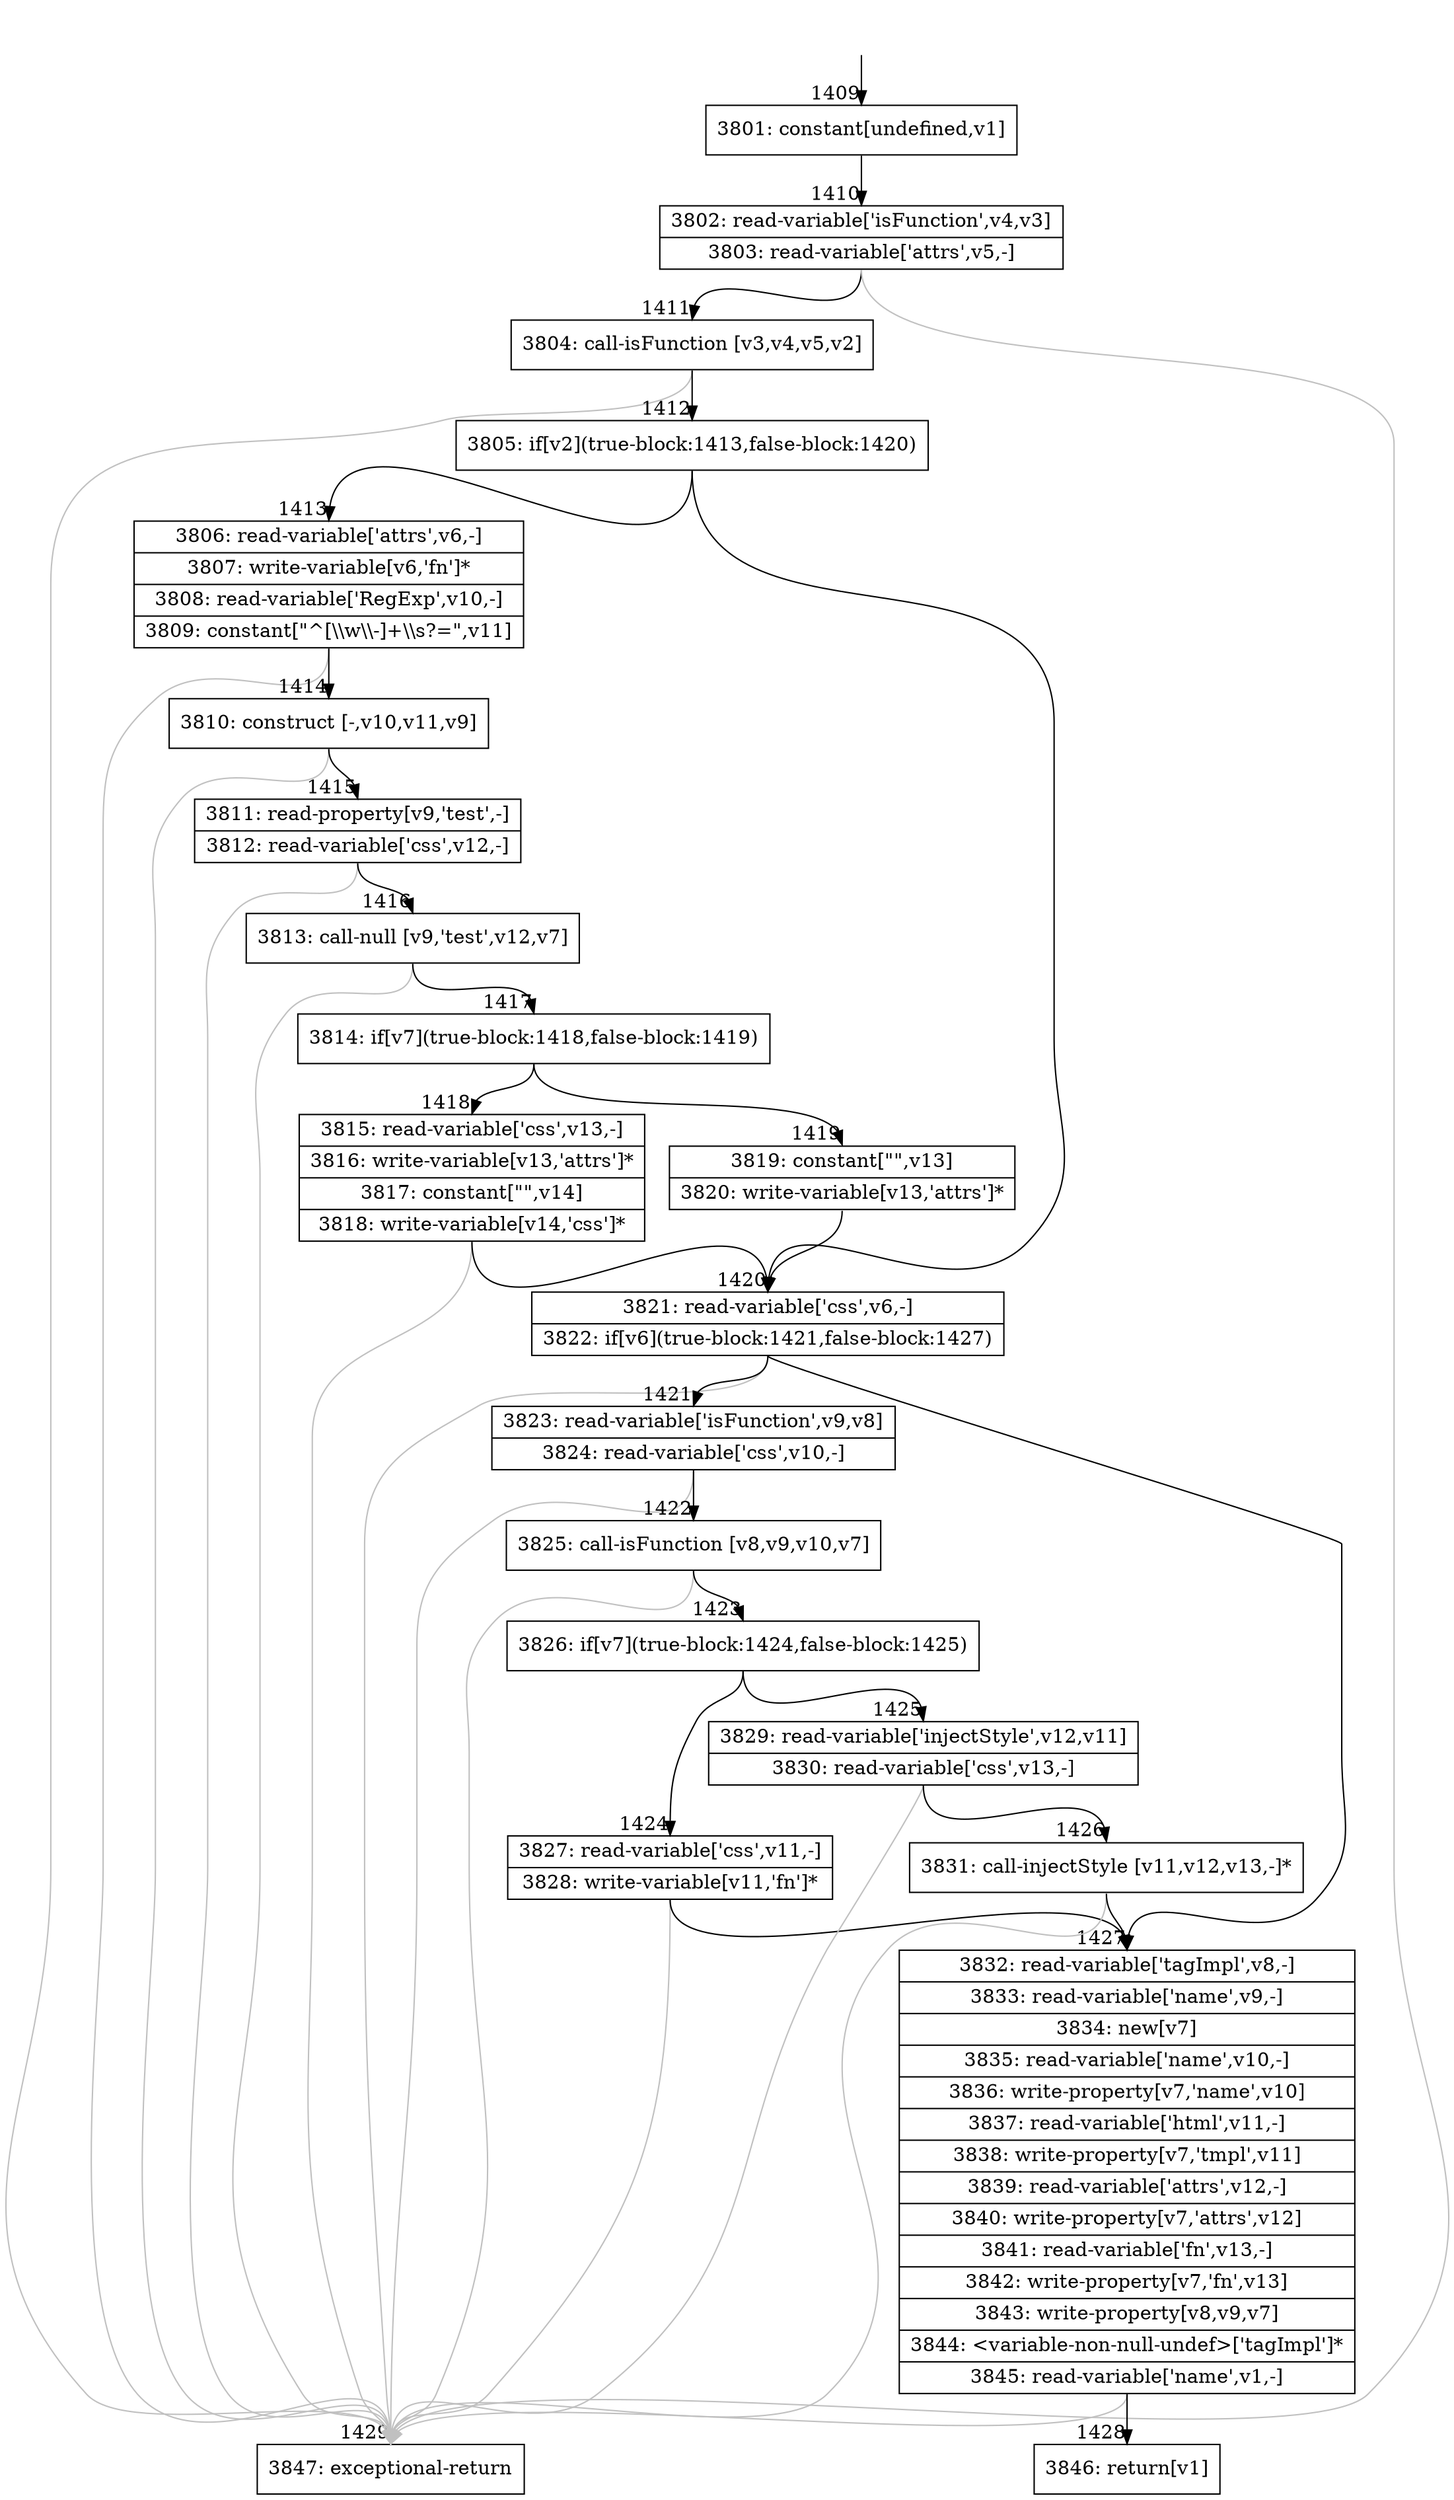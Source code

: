 digraph {
rankdir="TD"
BB_entry103[shape=none,label=""];
BB_entry103 -> BB1409 [tailport=s, headport=n, headlabel="    1409"]
BB1409 [shape=record label="{3801: constant[undefined,v1]}" ] 
BB1409 -> BB1410 [tailport=s, headport=n, headlabel="      1410"]
BB1410 [shape=record label="{3802: read-variable['isFunction',v4,v3]|3803: read-variable['attrs',v5,-]}" ] 
BB1410 -> BB1411 [tailport=s, headport=n, headlabel="      1411"]
BB1410 -> BB1429 [tailport=s, headport=n, color=gray, headlabel="      1429"]
BB1411 [shape=record label="{3804: call-isFunction [v3,v4,v5,v2]}" ] 
BB1411 -> BB1412 [tailport=s, headport=n, headlabel="      1412"]
BB1411 -> BB1429 [tailport=s, headport=n, color=gray]
BB1412 [shape=record label="{3805: if[v2](true-block:1413,false-block:1420)}" ] 
BB1412 -> BB1413 [tailport=s, headport=n, headlabel="      1413"]
BB1412 -> BB1420 [tailport=s, headport=n, headlabel="      1420"]
BB1413 [shape=record label="{3806: read-variable['attrs',v6,-]|3807: write-variable[v6,'fn']*|3808: read-variable['RegExp',v10,-]|3809: constant[\"^[\\\\w\\\\-]+\\\\s?=\",v11]}" ] 
BB1413 -> BB1414 [tailport=s, headport=n, headlabel="      1414"]
BB1413 -> BB1429 [tailport=s, headport=n, color=gray]
BB1414 [shape=record label="{3810: construct [-,v10,v11,v9]}" ] 
BB1414 -> BB1415 [tailport=s, headport=n, headlabel="      1415"]
BB1414 -> BB1429 [tailport=s, headport=n, color=gray]
BB1415 [shape=record label="{3811: read-property[v9,'test',-]|3812: read-variable['css',v12,-]}" ] 
BB1415 -> BB1416 [tailport=s, headport=n, headlabel="      1416"]
BB1415 -> BB1429 [tailport=s, headport=n, color=gray]
BB1416 [shape=record label="{3813: call-null [v9,'test',v12,v7]}" ] 
BB1416 -> BB1417 [tailport=s, headport=n, headlabel="      1417"]
BB1416 -> BB1429 [tailport=s, headport=n, color=gray]
BB1417 [shape=record label="{3814: if[v7](true-block:1418,false-block:1419)}" ] 
BB1417 -> BB1418 [tailport=s, headport=n, headlabel="      1418"]
BB1417 -> BB1419 [tailport=s, headport=n, headlabel="      1419"]
BB1418 [shape=record label="{3815: read-variable['css',v13,-]|3816: write-variable[v13,'attrs']*|3817: constant[\"\",v14]|3818: write-variable[v14,'css']*}" ] 
BB1418 -> BB1420 [tailport=s, headport=n]
BB1418 -> BB1429 [tailport=s, headport=n, color=gray]
BB1419 [shape=record label="{3819: constant[\"\",v13]|3820: write-variable[v13,'attrs']*}" ] 
BB1419 -> BB1420 [tailport=s, headport=n]
BB1420 [shape=record label="{3821: read-variable['css',v6,-]|3822: if[v6](true-block:1421,false-block:1427)}" ] 
BB1420 -> BB1421 [tailport=s, headport=n, headlabel="      1421"]
BB1420 -> BB1427 [tailport=s, headport=n, headlabel="      1427"]
BB1420 -> BB1429 [tailport=s, headport=n, color=gray]
BB1421 [shape=record label="{3823: read-variable['isFunction',v9,v8]|3824: read-variable['css',v10,-]}" ] 
BB1421 -> BB1422 [tailport=s, headport=n, headlabel="      1422"]
BB1421 -> BB1429 [tailport=s, headport=n, color=gray]
BB1422 [shape=record label="{3825: call-isFunction [v8,v9,v10,v7]}" ] 
BB1422 -> BB1423 [tailport=s, headport=n, headlabel="      1423"]
BB1422 -> BB1429 [tailport=s, headport=n, color=gray]
BB1423 [shape=record label="{3826: if[v7](true-block:1424,false-block:1425)}" ] 
BB1423 -> BB1424 [tailport=s, headport=n, headlabel="      1424"]
BB1423 -> BB1425 [tailport=s, headport=n, headlabel="      1425"]
BB1424 [shape=record label="{3827: read-variable['css',v11,-]|3828: write-variable[v11,'fn']*}" ] 
BB1424 -> BB1427 [tailport=s, headport=n]
BB1424 -> BB1429 [tailport=s, headport=n, color=gray]
BB1425 [shape=record label="{3829: read-variable['injectStyle',v12,v11]|3830: read-variable['css',v13,-]}" ] 
BB1425 -> BB1426 [tailport=s, headport=n, headlabel="      1426"]
BB1425 -> BB1429 [tailport=s, headport=n, color=gray]
BB1426 [shape=record label="{3831: call-injectStyle [v11,v12,v13,-]*}" ] 
BB1426 -> BB1427 [tailport=s, headport=n]
BB1426 -> BB1429 [tailport=s, headport=n, color=gray]
BB1427 [shape=record label="{3832: read-variable['tagImpl',v8,-]|3833: read-variable['name',v9,-]|3834: new[v7]|3835: read-variable['name',v10,-]|3836: write-property[v7,'name',v10]|3837: read-variable['html',v11,-]|3838: write-property[v7,'tmpl',v11]|3839: read-variable['attrs',v12,-]|3840: write-property[v7,'attrs',v12]|3841: read-variable['fn',v13,-]|3842: write-property[v7,'fn',v13]|3843: write-property[v8,v9,v7]|3844: \<variable-non-null-undef\>['tagImpl']*|3845: read-variable['name',v1,-]}" ] 
BB1427 -> BB1428 [tailport=s, headport=n, headlabel="      1428"]
BB1427 -> BB1429 [tailport=s, headport=n, color=gray]
BB1428 [shape=record label="{3846: return[v1]}" ] 
BB1429 [shape=record label="{3847: exceptional-return}" ] 
//#$~ 1219
}
